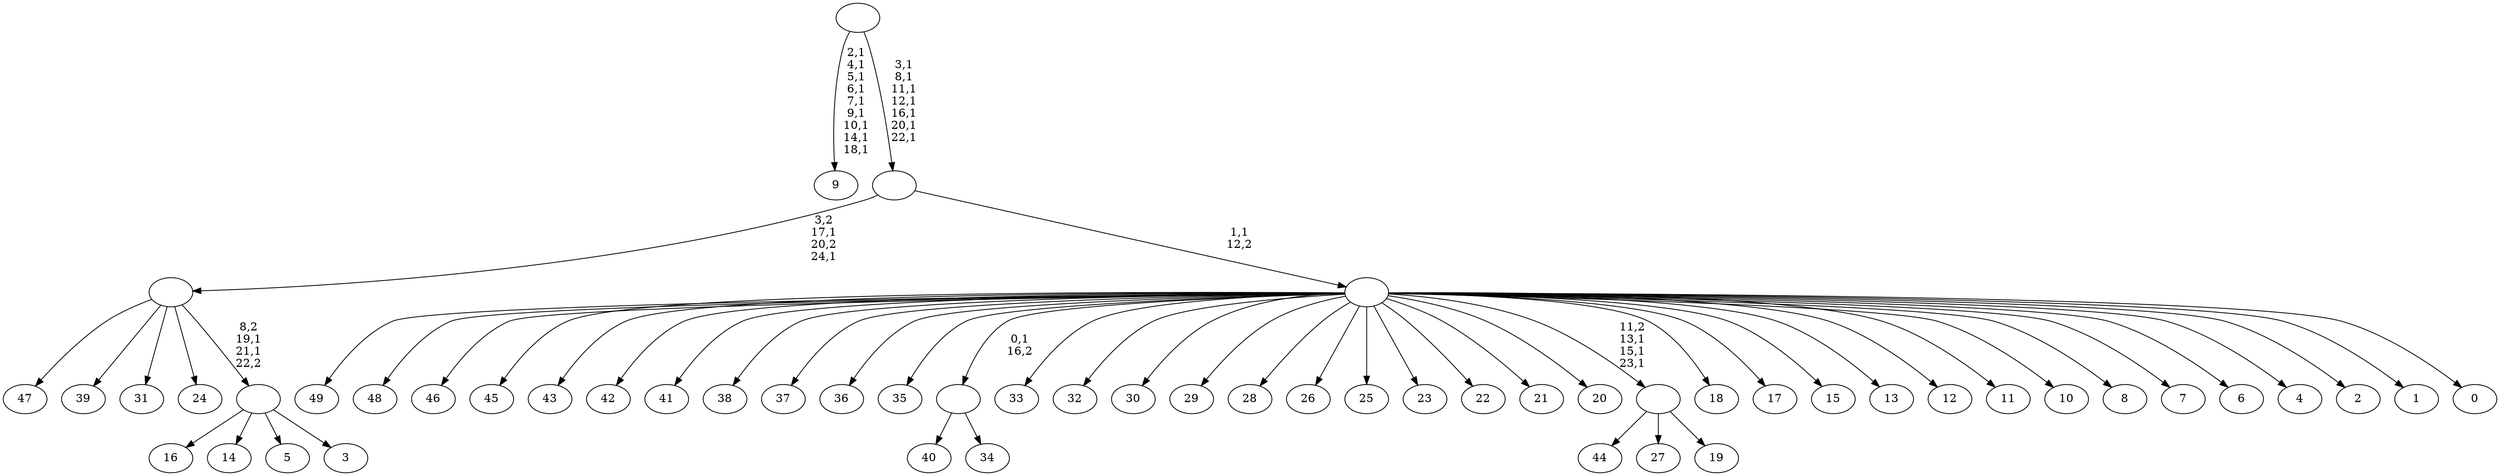 digraph T {
	75 [label="49"]
	74 [label="48"]
	73 [label="47"]
	72 [label="46"]
	71 [label="45"]
	70 [label="44"]
	69 [label="43"]
	68 [label="42"]
	67 [label="41"]
	66 [label="40"]
	65 [label="39"]
	64 [label="38"]
	63 [label="37"]
	62 [label="36"]
	61 [label="35"]
	60 [label="34"]
	59 [label=""]
	58 [label="33"]
	57 [label="32"]
	56 [label="31"]
	55 [label="30"]
	54 [label="29"]
	53 [label="28"]
	52 [label="27"]
	51 [label="26"]
	50 [label="25"]
	49 [label="24"]
	48 [label="23"]
	47 [label="22"]
	46 [label="21"]
	45 [label="20"]
	44 [label="19"]
	43 [label=""]
	40 [label="18"]
	39 [label="17"]
	38 [label="16"]
	37 [label="15"]
	36 [label="14"]
	35 [label="13"]
	34 [label="12"]
	33 [label="11"]
	32 [label="10"]
	31 [label="9"]
	21 [label="8"]
	20 [label="7"]
	19 [label="6"]
	18 [label="5"]
	17 [label="4"]
	16 [label="3"]
	15 [label=""]
	13 [label=""]
	11 [label="2"]
	10 [label="1"]
	9 [label="0"]
	8 [label=""]
	7 [label=""]
	0 [label=""]
	59 -> 66 [label=""]
	59 -> 60 [label=""]
	43 -> 70 [label=""]
	43 -> 52 [label=""]
	43 -> 44 [label=""]
	15 -> 38 [label=""]
	15 -> 36 [label=""]
	15 -> 18 [label=""]
	15 -> 16 [label=""]
	13 -> 15 [label="8,2\n19,1\n21,1\n22,2"]
	13 -> 73 [label=""]
	13 -> 65 [label=""]
	13 -> 56 [label=""]
	13 -> 49 [label=""]
	8 -> 43 [label="11,2\n13,1\n15,1\n23,1"]
	8 -> 75 [label=""]
	8 -> 74 [label=""]
	8 -> 72 [label=""]
	8 -> 71 [label=""]
	8 -> 69 [label=""]
	8 -> 68 [label=""]
	8 -> 67 [label=""]
	8 -> 64 [label=""]
	8 -> 63 [label=""]
	8 -> 62 [label=""]
	8 -> 61 [label=""]
	8 -> 59 [label="0,1\n16,2"]
	8 -> 58 [label=""]
	8 -> 57 [label=""]
	8 -> 55 [label=""]
	8 -> 54 [label=""]
	8 -> 53 [label=""]
	8 -> 51 [label=""]
	8 -> 50 [label=""]
	8 -> 48 [label=""]
	8 -> 47 [label=""]
	8 -> 46 [label=""]
	8 -> 45 [label=""]
	8 -> 40 [label=""]
	8 -> 39 [label=""]
	8 -> 37 [label=""]
	8 -> 35 [label=""]
	8 -> 34 [label=""]
	8 -> 33 [label=""]
	8 -> 32 [label=""]
	8 -> 21 [label=""]
	8 -> 20 [label=""]
	8 -> 19 [label=""]
	8 -> 17 [label=""]
	8 -> 11 [label=""]
	8 -> 10 [label=""]
	8 -> 9 [label=""]
	7 -> 13 [label="3,2\n17,1\n20,2\n24,1"]
	7 -> 8 [label="1,1\n12,2"]
	0 -> 7 [label="3,1\n8,1\n11,1\n12,1\n16,1\n20,1\n22,1"]
	0 -> 31 [label="2,1\n4,1\n5,1\n6,1\n7,1\n9,1\n10,1\n14,1\n18,1"]
}
